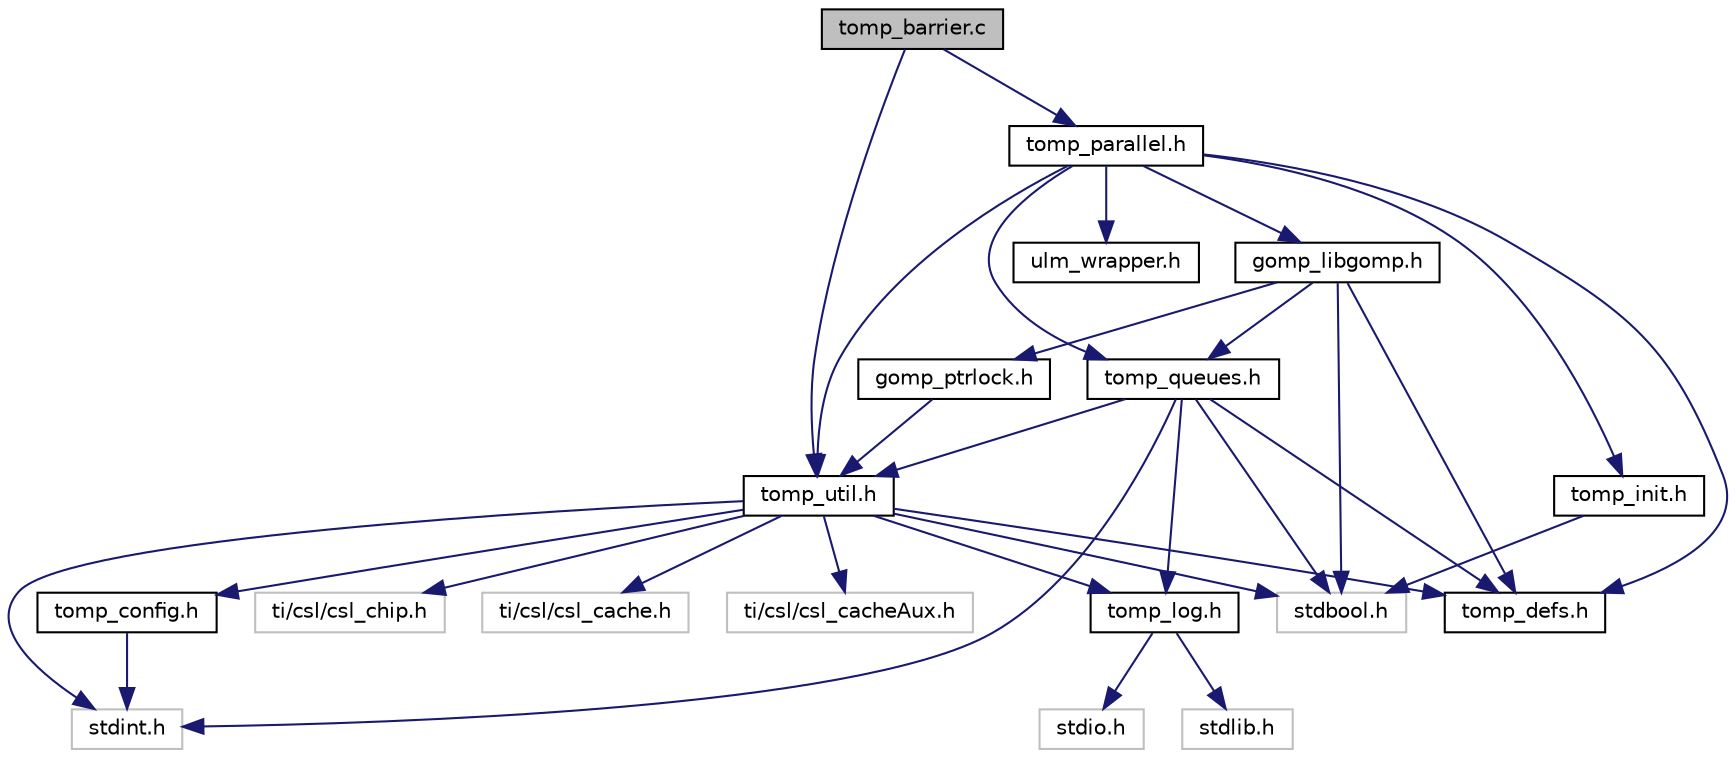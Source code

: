 digraph "tomp_barrier.c"
{
  edge [fontname="Helvetica",fontsize="10",labelfontname="Helvetica",labelfontsize="10"];
  node [fontname="Helvetica",fontsize="10",shape=record];
  Node1 [label="tomp_barrier.c",height=0.2,width=0.4,color="black", fillcolor="grey75", style="filled", fontcolor="black"];
  Node1 -> Node2 [color="midnightblue",fontsize="10",style="solid",fontname="Helvetica"];
  Node2 [label="tomp_parallel.h",height=0.2,width=0.4,color="black", fillcolor="white", style="filled",URL="$tomp__parallel_8h.html",tooltip="Declares various OMP data structures such as thread, teamstate team etc. "];
  Node2 -> Node3 [color="midnightblue",fontsize="10",style="solid",fontname="Helvetica"];
  Node3 [label="tomp_defs.h",height=0.2,width=0.4,color="black", fillcolor="white", style="filled",URL="$tomp__defs_8h.html",tooltip="Defines various constants used by the TOMP runtime. "];
  Node2 -> Node4 [color="midnightblue",fontsize="10",style="solid",fontname="Helvetica"];
  Node4 [label="tomp_init.h",height=0.2,width=0.4,color="black", fillcolor="white", style="filled",URL="$tomp__init_8h.html",tooltip="Functions used outside of the openmp module. "];
  Node4 -> Node5 [color="midnightblue",fontsize="10",style="solid",fontname="Helvetica"];
  Node5 [label="stdbool.h",height=0.2,width=0.4,color="grey75", fillcolor="white", style="filled"];
  Node2 -> Node6 [color="midnightblue",fontsize="10",style="solid",fontname="Helvetica"];
  Node6 [label="tomp_util.h",height=0.2,width=0.4,color="black", fillcolor="white", style="filled",URL="$tomp__util_8h.html",tooltip="This file defines utility functions, types, variables and constants. "];
  Node6 -> Node3 [color="midnightblue",fontsize="10",style="solid",fontname="Helvetica"];
  Node6 -> Node7 [color="midnightblue",fontsize="10",style="solid",fontname="Helvetica"];
  Node7 [label="tomp_config.h",height=0.2,width=0.4,color="black", fillcolor="white", style="filled",URL="$tomp__config_8h.html",tooltip="Defines the configuration structure used by the OpenMP runtime. "];
  Node7 -> Node8 [color="midnightblue",fontsize="10",style="solid",fontname="Helvetica"];
  Node8 [label="stdint.h",height=0.2,width=0.4,color="grey75", fillcolor="white", style="filled"];
  Node6 -> Node9 [color="midnightblue",fontsize="10",style="solid",fontname="Helvetica"];
  Node9 [label="tomp_log.h",height=0.2,width=0.4,color="black", fillcolor="white", style="filled",URL="$tomp__log_8h.html",tooltip="Supports various mechanisms for logging errors & tracing. "];
  Node9 -> Node10 [color="midnightblue",fontsize="10",style="solid",fontname="Helvetica"];
  Node10 [label="stdio.h",height=0.2,width=0.4,color="grey75", fillcolor="white", style="filled"];
  Node9 -> Node11 [color="midnightblue",fontsize="10",style="solid",fontname="Helvetica"];
  Node11 [label="stdlib.h",height=0.2,width=0.4,color="grey75", fillcolor="white", style="filled"];
  Node6 -> Node8 [color="midnightblue",fontsize="10",style="solid",fontname="Helvetica"];
  Node6 -> Node5 [color="midnightblue",fontsize="10",style="solid",fontname="Helvetica"];
  Node6 -> Node12 [color="midnightblue",fontsize="10",style="solid",fontname="Helvetica"];
  Node12 [label="ti/csl/csl_chip.h",height=0.2,width=0.4,color="grey75", fillcolor="white", style="filled"];
  Node6 -> Node13 [color="midnightblue",fontsize="10",style="solid",fontname="Helvetica"];
  Node13 [label="ti/csl/csl_cache.h",height=0.2,width=0.4,color="grey75", fillcolor="white", style="filled"];
  Node6 -> Node14 [color="midnightblue",fontsize="10",style="solid",fontname="Helvetica"];
  Node14 [label="ti/csl/csl_cacheAux.h",height=0.2,width=0.4,color="grey75", fillcolor="white", style="filled"];
  Node2 -> Node15 [color="midnightblue",fontsize="10",style="solid",fontname="Helvetica"];
  Node15 [label="tomp_queues.h",height=0.2,width=0.4,color="black", fillcolor="white", style="filled",URL="$tomp__queues_8h_source.html"];
  Node15 -> Node5 [color="midnightblue",fontsize="10",style="solid",fontname="Helvetica"];
  Node15 -> Node8 [color="midnightblue",fontsize="10",style="solid",fontname="Helvetica"];
  Node15 -> Node3 [color="midnightblue",fontsize="10",style="solid",fontname="Helvetica"];
  Node15 -> Node9 [color="midnightblue",fontsize="10",style="solid",fontname="Helvetica"];
  Node15 -> Node6 [color="midnightblue",fontsize="10",style="solid",fontname="Helvetica"];
  Node2 -> Node16 [color="midnightblue",fontsize="10",style="solid",fontname="Helvetica"];
  Node16 [label="gomp_libgomp.h",height=0.2,width=0.4,color="black", fillcolor="white", style="filled",URL="$gomp__libgomp_8h.html",tooltip="Declares gomp_schedule_type, gomp_work_share. "];
  Node16 -> Node17 [color="midnightblue",fontsize="10",style="solid",fontname="Helvetica"];
  Node17 [label="gomp_ptrlock.h",height=0.2,width=0.4,color="black", fillcolor="white", style="filled",URL="$gomp__ptrlock_8h_source.html"];
  Node17 -> Node6 [color="midnightblue",fontsize="10",style="solid",fontname="Helvetica"];
  Node16 -> Node5 [color="midnightblue",fontsize="10",style="solid",fontname="Helvetica"];
  Node16 -> Node3 [color="midnightblue",fontsize="10",style="solid",fontname="Helvetica"];
  Node16 -> Node15 [color="midnightblue",fontsize="10",style="solid",fontname="Helvetica"];
  Node2 -> Node18 [color="midnightblue",fontsize="10",style="solid",fontname="Helvetica"];
  Node18 [label="ulm_wrapper.h",height=0.2,width=0.4,color="black", fillcolor="white", style="filled",URL="$ulm__wrapper_8h_source.html"];
  Node1 -> Node6 [color="midnightblue",fontsize="10",style="solid",fontname="Helvetica"];
}

